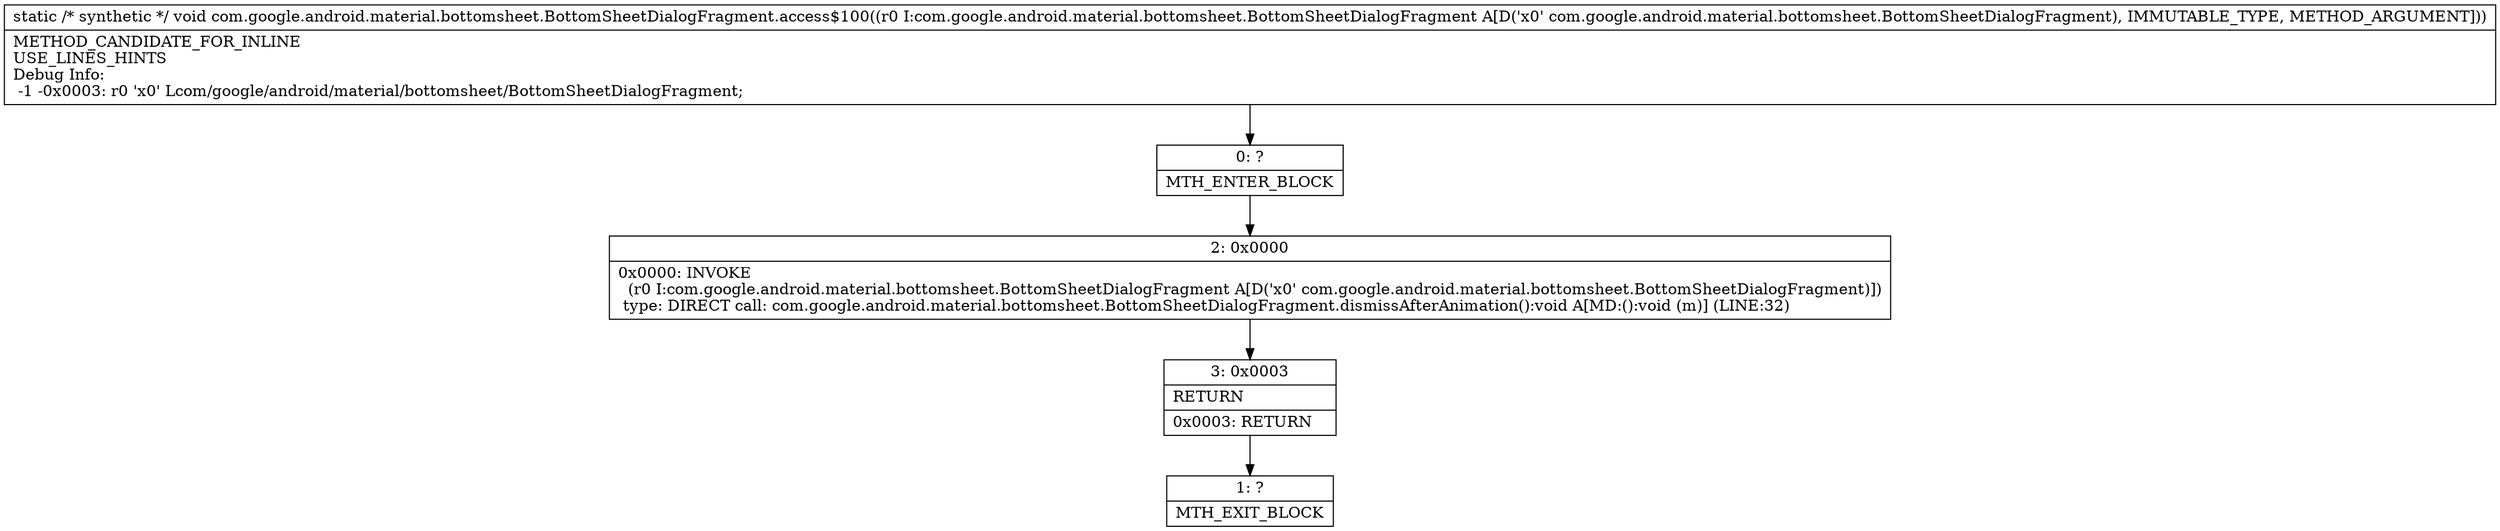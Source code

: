 digraph "CFG forcom.google.android.material.bottomsheet.BottomSheetDialogFragment.access$100(Lcom\/google\/android\/material\/bottomsheet\/BottomSheetDialogFragment;)V" {
Node_0 [shape=record,label="{0\:\ ?|MTH_ENTER_BLOCK\l}"];
Node_2 [shape=record,label="{2\:\ 0x0000|0x0000: INVOKE  \l  (r0 I:com.google.android.material.bottomsheet.BottomSheetDialogFragment A[D('x0' com.google.android.material.bottomsheet.BottomSheetDialogFragment)])\l type: DIRECT call: com.google.android.material.bottomsheet.BottomSheetDialogFragment.dismissAfterAnimation():void A[MD:():void (m)] (LINE:32)\l}"];
Node_3 [shape=record,label="{3\:\ 0x0003|RETURN\l|0x0003: RETURN   \l}"];
Node_1 [shape=record,label="{1\:\ ?|MTH_EXIT_BLOCK\l}"];
MethodNode[shape=record,label="{static \/* synthetic *\/ void com.google.android.material.bottomsheet.BottomSheetDialogFragment.access$100((r0 I:com.google.android.material.bottomsheet.BottomSheetDialogFragment A[D('x0' com.google.android.material.bottomsheet.BottomSheetDialogFragment), IMMUTABLE_TYPE, METHOD_ARGUMENT]))  | METHOD_CANDIDATE_FOR_INLINE\lUSE_LINES_HINTS\lDebug Info:\l  \-1 \-0x0003: r0 'x0' Lcom\/google\/android\/material\/bottomsheet\/BottomSheetDialogFragment;\l}"];
MethodNode -> Node_0;Node_0 -> Node_2;
Node_2 -> Node_3;
Node_3 -> Node_1;
}

